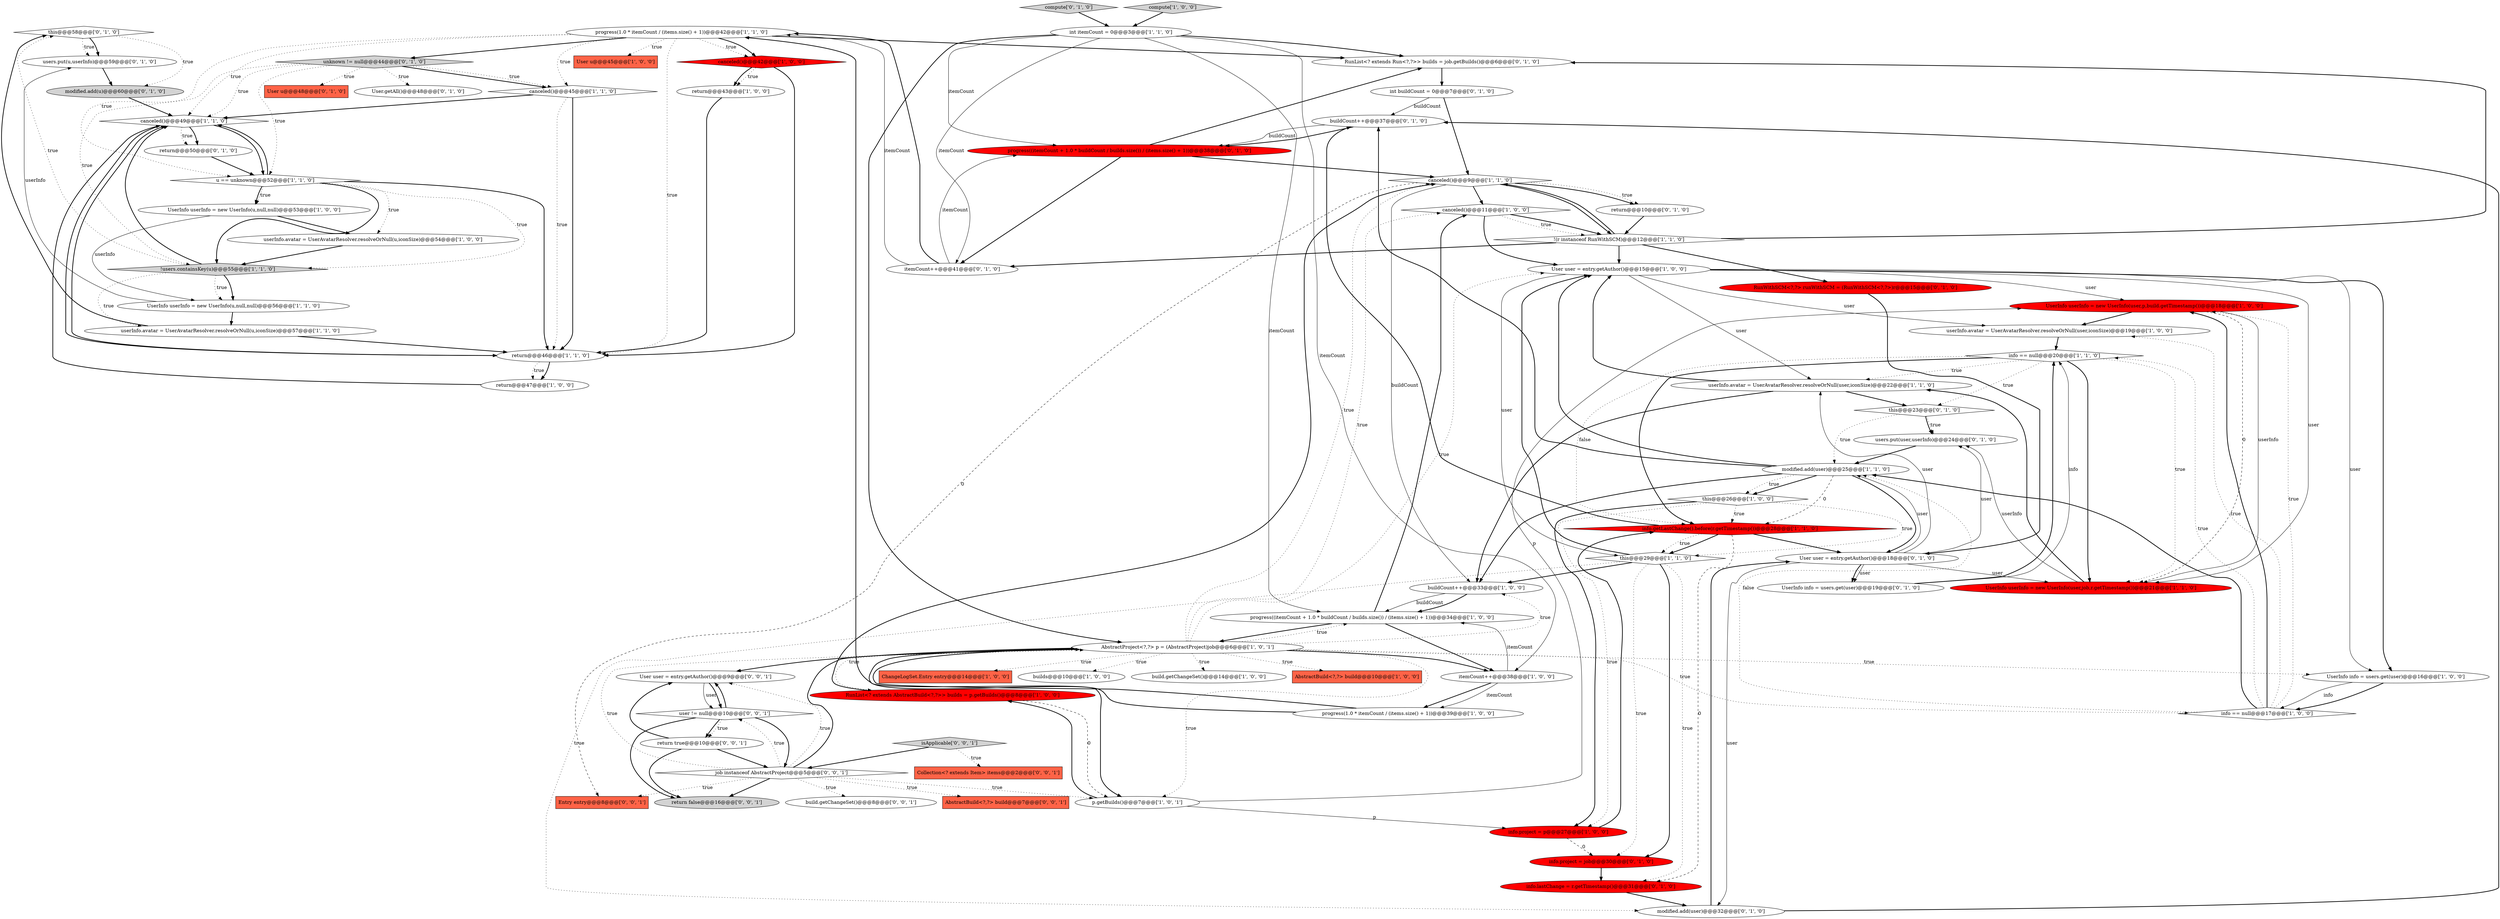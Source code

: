digraph {
53 [style = filled, label = "this@@@58@@@['0', '1', '0']", fillcolor = white, shape = diamond image = "AAA0AAABBB2BBB"];
57 [style = filled, label = "users.put(u,userInfo)@@@59@@@['0', '1', '0']", fillcolor = white, shape = ellipse image = "AAA0AAABBB2BBB"];
68 [style = filled, label = "Collection<? extends Item> items@@@2@@@['0', '0', '1']", fillcolor = tomato, shape = box image = "AAA0AAABBB3BBB"];
16 [style = filled, label = "canceled()@@@11@@@['1', '0', '0']", fillcolor = white, shape = diamond image = "AAA0AAABBB1BBB"];
20 [style = filled, label = "User u@@@45@@@['1', '0', '0']", fillcolor = tomato, shape = box image = "AAA0AAABBB1BBB"];
29 [style = filled, label = "UserInfo userInfo = new UserInfo(user,p,build.getTimestamp())@@@18@@@['1', '0', '0']", fillcolor = red, shape = ellipse image = "AAA1AAABBB1BBB"];
19 [style = filled, label = "this@@@26@@@['1', '0', '0']", fillcolor = white, shape = diamond image = "AAA0AAABBB1BBB"];
51 [style = filled, label = "User user = entry.getAuthor()@@@18@@@['0', '1', '0']", fillcolor = white, shape = ellipse image = "AAA0AAABBB2BBB"];
72 [style = filled, label = "User user = entry.getAuthor()@@@9@@@['0', '0', '1']", fillcolor = white, shape = ellipse image = "AAA0AAABBB3BBB"];
63 [style = filled, label = "User u@@@48@@@['0', '1', '0']", fillcolor = tomato, shape = box image = "AAA0AAABBB2BBB"];
22 [style = filled, label = "userInfo.avatar = UserAvatarResolver.resolveOrNull(user,iconSize)@@@22@@@['1', '1', '0']", fillcolor = white, shape = ellipse image = "AAA0AAABBB1BBB"];
62 [style = filled, label = "User.getAll()@@@48@@@['0', '1', '0']", fillcolor = white, shape = ellipse image = "AAA0AAABBB2BBB"];
7 [style = filled, label = "info == null@@@20@@@['1', '1', '0']", fillcolor = white, shape = diamond image = "AAA0AAABBB1BBB"];
23 [style = filled, label = "userInfo.avatar = UserAvatarResolver.resolveOrNull(u,iconSize)@@@54@@@['1', '0', '0']", fillcolor = white, shape = ellipse image = "AAA0AAABBB1BBB"];
36 [style = filled, label = "canceled()@@@45@@@['1', '1', '0']", fillcolor = white, shape = diamond image = "AAA0AAABBB1BBB"];
40 [style = filled, label = "canceled()@@@49@@@['1', '1', '0']", fillcolor = white, shape = diamond image = "AAA0AAABBB1BBB"];
24 [style = filled, label = "!users.containsKey(u)@@@55@@@['1', '1', '0']", fillcolor = lightgray, shape = diamond image = "AAA0AAABBB1BBB"];
47 [style = filled, label = "return@@@10@@@['0', '1', '0']", fillcolor = white, shape = ellipse image = "AAA0AAABBB2BBB"];
54 [style = filled, label = "RunWithSCM<?,?> runWithSCM = (RunWithSCM<?,?>)r@@@15@@@['0', '1', '0']", fillcolor = red, shape = ellipse image = "AAA1AAABBB2BBB"];
11 [style = filled, label = "builds@@@10@@@['1', '0', '0']", fillcolor = white, shape = ellipse image = "AAA0AAABBB1BBB"];
58 [style = filled, label = "int buildCount = 0@@@7@@@['0', '1', '0']", fillcolor = white, shape = ellipse image = "AAA0AAABBB2BBB"];
70 [style = filled, label = "build.getChangeSet()@@@8@@@['0', '0', '1']", fillcolor = white, shape = ellipse image = "AAA0AAABBB3BBB"];
41 [style = filled, label = "build.getChangeSet()@@@14@@@['1', '0', '0']", fillcolor = white, shape = ellipse image = "AAA0AAABBB1BBB"];
46 [style = filled, label = "buildCount++@@@37@@@['0', '1', '0']", fillcolor = white, shape = ellipse image = "AAA0AAABBB2BBB"];
66 [style = filled, label = "user != null@@@10@@@['0', '0', '1']", fillcolor = white, shape = diamond image = "AAA0AAABBB3BBB"];
74 [style = filled, label = "job instanceof AbstractProject@@@5@@@['0', '0', '1']", fillcolor = white, shape = diamond image = "AAA0AAABBB3BBB"];
9 [style = filled, label = "UserInfo info = users.get(user)@@@16@@@['1', '0', '0']", fillcolor = white, shape = ellipse image = "AAA0AAABBB1BBB"];
26 [style = filled, label = "progress(1.0 * itemCount / (items.size() + 1))@@@39@@@['1', '0', '0']", fillcolor = white, shape = ellipse image = "AAA0AAABBB1BBB"];
25 [style = filled, label = "int itemCount = 0@@@3@@@['1', '1', '0']", fillcolor = white, shape = ellipse image = "AAA0AAABBB1BBB"];
52 [style = filled, label = "this@@@23@@@['0', '1', '0']", fillcolor = white, shape = diamond image = "AAA0AAABBB2BBB"];
59 [style = filled, label = "users.put(user,userInfo)@@@24@@@['0', '1', '0']", fillcolor = white, shape = ellipse image = "AAA0AAABBB2BBB"];
60 [style = filled, label = "unknown != null@@@44@@@['0', '1', '0']", fillcolor = lightgray, shape = diamond image = "AAA0AAABBB2BBB"];
71 [style = filled, label = "Entry entry@@@8@@@['0', '0', '1']", fillcolor = tomato, shape = box image = "AAA0AAABBB3BBB"];
42 [style = filled, label = "progress(1.0 * itemCount / (items.size() + 1))@@@42@@@['1', '1', '0']", fillcolor = white, shape = ellipse image = "AAA0AAABBB1BBB"];
1 [style = filled, label = "UserInfo userInfo = new UserInfo(u,null,null)@@@53@@@['1', '0', '0']", fillcolor = white, shape = ellipse image = "AAA0AAABBB1BBB"];
2 [style = filled, label = "UserInfo userInfo = new UserInfo(u,null,null)@@@56@@@['1', '1', '0']", fillcolor = white, shape = ellipse image = "AAA0AAABBB1BBB"];
48 [style = filled, label = "info.project = job@@@30@@@['0', '1', '0']", fillcolor = red, shape = ellipse image = "AAA1AAABBB2BBB"];
21 [style = filled, label = "info == null@@@17@@@['1', '0', '0']", fillcolor = white, shape = diamond image = "AAA0AAABBB1BBB"];
67 [style = filled, label = "return false@@@16@@@['0', '0', '1']", fillcolor = lightgray, shape = ellipse image = "AAA0AAABBB3BBB"];
13 [style = filled, label = "itemCount++@@@38@@@['1', '0', '0']", fillcolor = white, shape = ellipse image = "AAA0AAABBB1BBB"];
44 [style = filled, label = "modified.add(u)@@@60@@@['0', '1', '0']", fillcolor = lightgray, shape = ellipse image = "AAA0AAABBB2BBB"];
73 [style = filled, label = "return true@@@10@@@['0', '0', '1']", fillcolor = white, shape = ellipse image = "AAA0AAABBB3BBB"];
33 [style = filled, label = "userInfo.avatar = UserAvatarResolver.resolveOrNull(u,iconSize)@@@57@@@['1', '1', '0']", fillcolor = white, shape = ellipse image = "AAA0AAABBB1BBB"];
65 [style = filled, label = "AbstractBuild<?,?> build@@@7@@@['0', '0', '1']", fillcolor = tomato, shape = box image = "AAA0AAABBB3BBB"];
14 [style = filled, label = "info.getLastChange().before(r.getTimestamp())@@@28@@@['1', '1', '0']", fillcolor = red, shape = diamond image = "AAA1AAABBB1BBB"];
6 [style = filled, label = "return@@@46@@@['1', '1', '0']", fillcolor = white, shape = ellipse image = "AAA0AAABBB1BBB"];
17 [style = filled, label = "buildCount++@@@33@@@['1', '0', '0']", fillcolor = white, shape = ellipse image = "AAA0AAABBB1BBB"];
18 [style = filled, label = "this@@@29@@@['1', '1', '0']", fillcolor = white, shape = diamond image = "AAA0AAABBB1BBB"];
28 [style = filled, label = "AbstractProject<?,?> p = (AbstractProject)job@@@6@@@['1', '0', '1']", fillcolor = white, shape = ellipse image = "AAA0AAABBB1BBB"];
61 [style = filled, label = "return@@@50@@@['0', '1', '0']", fillcolor = white, shape = ellipse image = "AAA0AAABBB2BBB"];
31 [style = filled, label = "AbstractBuild<?,?> build@@@10@@@['1', '0', '0']", fillcolor = tomato, shape = box image = "AAA1AAABBB1BBB"];
56 [style = filled, label = "info.lastChange = r.getTimestamp()@@@31@@@['0', '1', '0']", fillcolor = red, shape = ellipse image = "AAA1AAABBB2BBB"];
8 [style = filled, label = "canceled()@@@9@@@['1', '1', '0']", fillcolor = white, shape = diamond image = "AAA0AAABBB1BBB"];
43 [style = filled, label = "compute['0', '1', '0']", fillcolor = lightgray, shape = diamond image = "AAA0AAABBB2BBB"];
3 [style = filled, label = "modified.add(user)@@@25@@@['1', '1', '0']", fillcolor = white, shape = ellipse image = "AAA0AAABBB1BBB"];
34 [style = filled, label = "p.getBuilds()@@@7@@@['1', '0', '1']", fillcolor = white, shape = ellipse image = "AAA0AAABBB1BBB"];
37 [style = filled, label = "userInfo.avatar = UserAvatarResolver.resolveOrNull(user,iconSize)@@@19@@@['1', '0', '0']", fillcolor = white, shape = ellipse image = "AAA0AAABBB1BBB"];
64 [style = filled, label = "RunList<? extends Run<?,?>> builds = job.getBuilds()@@@6@@@['0', '1', '0']", fillcolor = white, shape = ellipse image = "AAA0AAABBB2BBB"];
32 [style = filled, label = "User user = entry.getAuthor()@@@15@@@['1', '0', '0']", fillcolor = white, shape = ellipse image = "AAA0AAABBB1BBB"];
4 [style = filled, label = "progress((itemCount + 1.0 * buildCount / builds.size()) / (items.size() + 1))@@@34@@@['1', '0', '0']", fillcolor = white, shape = ellipse image = "AAA0AAABBB1BBB"];
69 [style = filled, label = "isApplicable['0', '0', '1']", fillcolor = lightgray, shape = diamond image = "AAA0AAABBB3BBB"];
30 [style = filled, label = "compute['1', '0', '0']", fillcolor = lightgray, shape = diamond image = "AAA0AAABBB1BBB"];
55 [style = filled, label = "modified.add(user)@@@32@@@['0', '1', '0']", fillcolor = white, shape = ellipse image = "AAA0AAABBB2BBB"];
50 [style = filled, label = "itemCount++@@@41@@@['0', '1', '0']", fillcolor = white, shape = ellipse image = "AAA0AAABBB2BBB"];
10 [style = filled, label = "return@@@43@@@['1', '0', '0']", fillcolor = white, shape = ellipse image = "AAA0AAABBB1BBB"];
39 [style = filled, label = "ChangeLogSet.Entry entry@@@14@@@['1', '0', '0']", fillcolor = tomato, shape = box image = "AAA0AAABBB1BBB"];
0 [style = filled, label = "canceled()@@@42@@@['1', '0', '0']", fillcolor = red, shape = diamond image = "AAA1AAABBB1BBB"];
12 [style = filled, label = "UserInfo userInfo = new UserInfo(user,job,r.getTimestamp())@@@21@@@['1', '1', '0']", fillcolor = red, shape = ellipse image = "AAA1AAABBB1BBB"];
15 [style = filled, label = "RunList<? extends AbstractBuild<?,?>> builds = p.getBuilds()@@@8@@@['1', '0', '0']", fillcolor = red, shape = ellipse image = "AAA1AAABBB1BBB"];
27 [style = filled, label = "return@@@47@@@['1', '0', '0']", fillcolor = white, shape = ellipse image = "AAA0AAABBB1BBB"];
35 [style = filled, label = "info.project = p@@@27@@@['1', '0', '0']", fillcolor = red, shape = ellipse image = "AAA1AAABBB1BBB"];
45 [style = filled, label = "progress((itemCount + 1.0 * buildCount / builds.size()) / (items.size() + 1))@@@38@@@['0', '1', '0']", fillcolor = red, shape = ellipse image = "AAA1AAABBB2BBB"];
49 [style = filled, label = "UserInfo info = users.get(user)@@@19@@@['0', '1', '0']", fillcolor = white, shape = ellipse image = "AAA0AAABBB2BBB"];
5 [style = filled, label = "!(r instanceof RunWithSCM)@@@12@@@['1', '1', '0']", fillcolor = white, shape = diamond image = "AAA0AAABBB1BBB"];
38 [style = filled, label = "u == unknown@@@52@@@['1', '1', '0']", fillcolor = white, shape = diamond image = "AAA0AAABBB1BBB"];
28->11 [style = dotted, label="true"];
36->6 [style = dotted, label="true"];
60->24 [style = dotted, label="true"];
8->16 [style = bold, label=""];
25->4 [style = solid, label="itemCount"];
40->6 [style = bold, label=""];
51->49 [style = solid, label="user"];
74->34 [style = dotted, label="true"];
28->21 [style = dotted, label="true"];
73->74 [style = bold, label=""];
28->15 [style = dotted, label="true"];
34->15 [style = bold, label=""];
28->16 [style = dotted, label="true"];
21->3 [style = dotted, label="false"];
55->51 [style = bold, label=""];
24->33 [style = dotted, label="true"];
42->60 [style = bold, label=""];
53->57 [style = dotted, label="true"];
60->38 [style = dotted, label="true"];
52->59 [style = bold, label=""];
40->38 [style = bold, label=""];
1->23 [style = bold, label=""];
29->12 [style = dashed, label="0"];
7->14 [style = bold, label=""];
32->22 [style = solid, label="user"];
8->71 [style = dashed, label="0"];
74->67 [style = bold, label=""];
17->4 [style = solid, label="buildCount"];
2->57 [style = solid, label="userInfo"];
3->19 [style = bold, label=""];
29->12 [style = solid, label="userInfo"];
7->14 [style = dotted, label="false"];
21->7 [style = dotted, label="true"];
14->46 [style = bold, label=""];
52->3 [style = dotted, label="true"];
50->45 [style = solid, label="itemCount"];
9->21 [style = bold, label=""];
18->32 [style = bold, label=""];
8->47 [style = bold, label=""];
66->73 [style = bold, label=""];
16->5 [style = dotted, label="true"];
42->38 [style = dotted, label="true"];
18->55 [style = dotted, label="true"];
74->71 [style = dotted, label="true"];
21->37 [style = dotted, label="true"];
18->56 [style = dotted, label="true"];
26->28 [style = bold, label=""];
45->64 [style = bold, label=""];
32->12 [style = solid, label="user"];
19->35 [style = dotted, label="true"];
42->0 [style = dotted, label="true"];
14->18 [style = dotted, label="true"];
12->22 [style = bold, label=""];
4->16 [style = bold, label=""];
51->55 [style = solid, label="user"];
21->3 [style = bold, label=""];
36->6 [style = bold, label=""];
40->61 [style = bold, label=""];
3->46 [style = bold, label=""];
32->9 [style = solid, label="user"];
26->42 [style = bold, label=""];
25->28 [style = bold, label=""];
15->34 [style = dashed, label="0"];
28->8 [style = dotted, label="true"];
73->67 [style = bold, label=""];
13->4 [style = solid, label="itemCount"];
51->59 [style = solid, label="user"];
0->10 [style = dotted, label="true"];
66->67 [style = bold, label=""];
21->29 [style = dotted, label="true"];
42->36 [style = dotted, label="true"];
60->62 [style = dotted, label="true"];
22->32 [style = bold, label=""];
16->32 [style = bold, label=""];
24->40 [style = bold, label=""];
28->17 [style = dotted, label="true"];
3->51 [style = bold, label=""];
51->3 [style = solid, label="user"];
52->59 [style = dotted, label="true"];
7->52 [style = dotted, label="true"];
25->13 [style = solid, label="itemCount"];
61->38 [style = bold, label=""];
38->6 [style = bold, label=""];
7->12 [style = dotted, label="true"];
38->1 [style = dotted, label="true"];
38->24 [style = dotted, label="true"];
25->50 [style = solid, label="itemCount"];
21->29 [style = bold, label=""];
38->23 [style = dotted, label="true"];
28->9 [style = dotted, label="true"];
2->33 [style = bold, label=""];
22->17 [style = bold, label=""];
51->12 [style = solid, label="user"];
14->18 [style = bold, label=""];
7->22 [style = dotted, label="true"];
25->64 [style = bold, label=""];
28->34 [style = dotted, label="true"];
28->41 [style = dotted, label="true"];
34->35 [style = solid, label="p"];
60->40 [style = dotted, label="true"];
28->72 [style = bold, label=""];
72->66 [style = solid, label="user"];
69->74 [style = bold, label=""];
36->40 [style = bold, label=""];
74->65 [style = dotted, label="true"];
66->73 [style = dotted, label="true"];
38->24 [style = bold, label=""];
14->56 [style = dashed, label="0"];
58->8 [style = bold, label=""];
4->13 [style = bold, label=""];
19->18 [style = dotted, label="true"];
69->68 [style = dotted, label="true"];
32->29 [style = solid, label="user"];
29->37 [style = bold, label=""];
42->40 [style = dotted, label="true"];
35->14 [style = bold, label=""];
10->6 [style = bold, label=""];
37->7 [style = bold, label=""];
42->0 [style = bold, label=""];
38->1 [style = bold, label=""];
5->32 [style = bold, label=""];
32->9 [style = bold, label=""];
6->27 [style = bold, label=""];
9->21 [style = solid, label="info"];
18->48 [style = bold, label=""];
28->32 [style = dotted, label="true"];
74->66 [style = dotted, label="true"];
74->72 [style = dotted, label="true"];
50->42 [style = bold, label=""];
35->48 [style = dashed, label="0"];
13->26 [style = bold, label=""];
19->35 [style = bold, label=""];
45->8 [style = bold, label=""];
60->36 [style = bold, label=""];
53->44 [style = dotted, label="true"];
47->5 [style = bold, label=""];
49->7 [style = bold, label=""];
1->2 [style = solid, label="userInfo"];
73->72 [style = bold, label=""];
16->5 [style = bold, label=""];
28->4 [style = dotted, label="true"];
3->17 [style = bold, label=""];
42->20 [style = dotted, label="true"];
60->36 [style = dotted, label="true"];
74->28 [style = dotted, label="true"];
42->64 [style = bold, label=""];
6->27 [style = dotted, label="true"];
3->14 [style = dashed, label="0"];
64->58 [style = bold, label=""];
59->3 [style = bold, label=""];
38->40 [style = bold, label=""];
74->28 [style = bold, label=""];
15->8 [style = bold, label=""];
17->4 [style = bold, label=""];
54->51 [style = bold, label=""];
5->54 [style = bold, label=""];
5->8 [style = bold, label=""];
19->14 [style = dotted, label="true"];
28->31 [style = dotted, label="true"];
24->53 [style = dotted, label="true"];
48->56 [style = bold, label=""];
24->2 [style = bold, label=""];
28->34 [style = bold, label=""];
7->12 [style = bold, label=""];
0->6 [style = bold, label=""];
32->37 [style = solid, label="user"];
34->29 [style = solid, label="p"];
53->57 [style = bold, label=""];
25->45 [style = solid, label="itemCount"];
33->6 [style = bold, label=""];
22->52 [style = bold, label=""];
66->74 [style = bold, label=""];
42->6 [style = dotted, label="true"];
44->40 [style = bold, label=""];
18->17 [style = bold, label=""];
14->51 [style = bold, label=""];
18->48 [style = dotted, label="true"];
30->25 [style = bold, label=""];
28->13 [style = bold, label=""];
12->59 [style = solid, label="userInfo"];
51->49 [style = bold, label=""];
58->46 [style = solid, label="buildCount"];
33->53 [style = bold, label=""];
32->18 [style = solid, label="user"];
4->28 [style = bold, label=""];
50->42 [style = solid, label="itemCount"];
74->70 [style = dotted, label="true"];
8->47 [style = dotted, label="true"];
0->10 [style = bold, label=""];
23->24 [style = bold, label=""];
3->19 [style = dotted, label="true"];
51->22 [style = solid, label="user"];
55->46 [style = bold, label=""];
60->63 [style = dotted, label="true"];
8->5 [style = bold, label=""];
45->50 [style = bold, label=""];
6->40 [style = bold, label=""];
40->61 [style = dotted, label="true"];
66->72 [style = bold, label=""];
46->45 [style = bold, label=""];
57->44 [style = bold, label=""];
49->7 [style = solid, label="info"];
27->40 [style = bold, label=""];
72->66 [style = bold, label=""];
24->2 [style = dotted, label="true"];
5->50 [style = bold, label=""];
3->32 [style = bold, label=""];
43->25 [style = bold, label=""];
28->39 [style = dotted, label="true"];
5->64 [style = bold, label=""];
46->45 [style = solid, label="buildCount"];
56->55 [style = bold, label=""];
13->26 [style = solid, label="itemCount"];
8->17 [style = solid, label="buildCount"];
}
